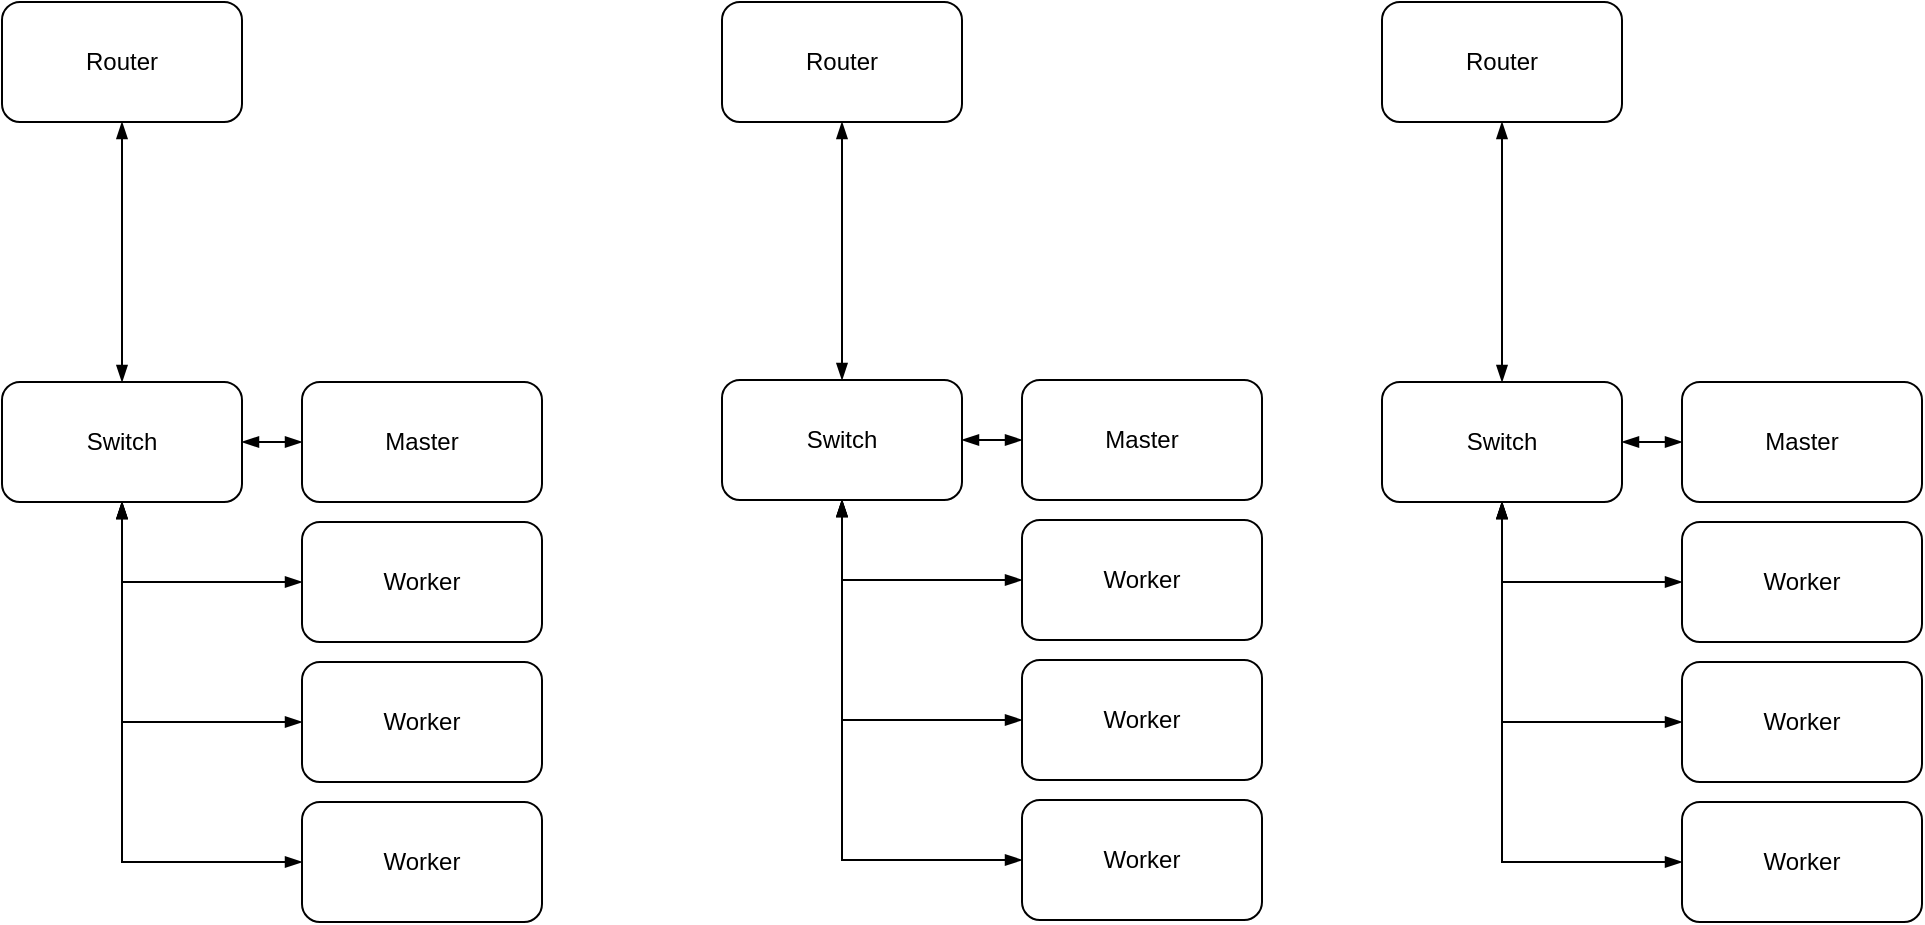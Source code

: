 <mxfile version="14.6.13" type="device"><diagram id="bnldsC6WNUK2qq45B8ew" name="Page-1"><mxGraphModel dx="1707" dy="987" grid="1" gridSize="10" guides="1" tooltips="1" connect="1" arrows="1" fold="1" page="1" pageScale="1" pageWidth="1169" pageHeight="827" math="0" shadow="0"><root><mxCell id="0"/><mxCell id="1" parent="0"/><mxCell id="ktKL_OZcwu_gef6Rp5_x-3" value="Master" style="rounded=1;whiteSpace=wrap;html=1;" vertex="1" parent="1"><mxGeometry x="930" y="280" width="120" height="60" as="geometry"/></mxCell><mxCell id="ktKL_OZcwu_gef6Rp5_x-6" value="Worker" style="rounded=1;whiteSpace=wrap;html=1;" vertex="1" parent="1"><mxGeometry x="930" y="350" width="120" height="60" as="geometry"/></mxCell><mxCell id="ktKL_OZcwu_gef6Rp5_x-11" value="Worker" style="rounded=1;whiteSpace=wrap;html=1;" vertex="1" parent="1"><mxGeometry x="930" y="420" width="120" height="60" as="geometry"/></mxCell><mxCell id="ktKL_OZcwu_gef6Rp5_x-12" value="Worker" style="rounded=1;whiteSpace=wrap;html=1;" vertex="1" parent="1"><mxGeometry x="930" y="490" width="120" height="60" as="geometry"/></mxCell><mxCell id="ktKL_OZcwu_gef6Rp5_x-16" style="edgeStyle=orthogonalEdgeStyle;rounded=0;orthogonalLoop=1;jettySize=auto;html=1;exitX=1;exitY=0.5;exitDx=0;exitDy=0;entryX=0;entryY=0.5;entryDx=0;entryDy=0;startArrow=blockThin;startFill=1;endArrow=blockThin;endFill=1;" edge="1" parent="1" source="ktKL_OZcwu_gef6Rp5_x-15" target="ktKL_OZcwu_gef6Rp5_x-3"><mxGeometry relative="1" as="geometry"/></mxCell><mxCell id="ktKL_OZcwu_gef6Rp5_x-17" style="edgeStyle=orthogonalEdgeStyle;rounded=0;orthogonalLoop=1;jettySize=auto;html=1;exitX=0.5;exitY=1;exitDx=0;exitDy=0;entryX=0;entryY=0.5;entryDx=0;entryDy=0;startArrow=blockThin;startFill=1;endArrow=blockThin;endFill=1;" edge="1" parent="1" source="ktKL_OZcwu_gef6Rp5_x-15" target="ktKL_OZcwu_gef6Rp5_x-6"><mxGeometry relative="1" as="geometry"/></mxCell><mxCell id="ktKL_OZcwu_gef6Rp5_x-18" style="edgeStyle=orthogonalEdgeStyle;rounded=0;orthogonalLoop=1;jettySize=auto;html=1;exitX=0.5;exitY=1;exitDx=0;exitDy=0;entryX=0;entryY=0.5;entryDx=0;entryDy=0;startArrow=blockThin;startFill=1;endArrow=blockThin;endFill=1;" edge="1" parent="1" source="ktKL_OZcwu_gef6Rp5_x-15" target="ktKL_OZcwu_gef6Rp5_x-11"><mxGeometry relative="1" as="geometry"/></mxCell><mxCell id="ktKL_OZcwu_gef6Rp5_x-20" style="edgeStyle=orthogonalEdgeStyle;rounded=0;orthogonalLoop=1;jettySize=auto;html=1;exitX=0.5;exitY=1;exitDx=0;exitDy=0;entryX=0;entryY=0.5;entryDx=0;entryDy=0;startArrow=blockThin;startFill=1;endArrow=blockThin;endFill=1;" edge="1" parent="1" source="ktKL_OZcwu_gef6Rp5_x-15" target="ktKL_OZcwu_gef6Rp5_x-12"><mxGeometry relative="1" as="geometry"/></mxCell><mxCell id="ktKL_OZcwu_gef6Rp5_x-15" value="Switch" style="rounded=1;whiteSpace=wrap;html=1;" vertex="1" parent="1"><mxGeometry x="780" y="280" width="120" height="60" as="geometry"/></mxCell><mxCell id="ktKL_OZcwu_gef6Rp5_x-21" value="Master" style="rounded=1;whiteSpace=wrap;html=1;" vertex="1" parent="1"><mxGeometry x="600" y="279" width="120" height="60" as="geometry"/></mxCell><mxCell id="ktKL_OZcwu_gef6Rp5_x-22" value="Worker" style="rounded=1;whiteSpace=wrap;html=1;" vertex="1" parent="1"><mxGeometry x="600" y="349" width="120" height="60" as="geometry"/></mxCell><mxCell id="ktKL_OZcwu_gef6Rp5_x-23" value="Worker" style="rounded=1;whiteSpace=wrap;html=1;" vertex="1" parent="1"><mxGeometry x="600" y="419" width="120" height="60" as="geometry"/></mxCell><mxCell id="ktKL_OZcwu_gef6Rp5_x-24" value="Worker" style="rounded=1;whiteSpace=wrap;html=1;" vertex="1" parent="1"><mxGeometry x="600" y="489" width="120" height="60" as="geometry"/></mxCell><mxCell id="ktKL_OZcwu_gef6Rp5_x-25" style="edgeStyle=orthogonalEdgeStyle;rounded=0;orthogonalLoop=1;jettySize=auto;html=1;exitX=1;exitY=0.5;exitDx=0;exitDy=0;entryX=0;entryY=0.5;entryDx=0;entryDy=0;startArrow=blockThin;startFill=1;endArrow=blockThin;endFill=1;" edge="1" parent="1" source="ktKL_OZcwu_gef6Rp5_x-29" target="ktKL_OZcwu_gef6Rp5_x-21"><mxGeometry relative="1" as="geometry"/></mxCell><mxCell id="ktKL_OZcwu_gef6Rp5_x-26" style="edgeStyle=orthogonalEdgeStyle;rounded=0;orthogonalLoop=1;jettySize=auto;html=1;exitX=0.5;exitY=1;exitDx=0;exitDy=0;entryX=0;entryY=0.5;entryDx=0;entryDy=0;startArrow=blockThin;startFill=1;endArrow=blockThin;endFill=1;" edge="1" parent="1" source="ktKL_OZcwu_gef6Rp5_x-29" target="ktKL_OZcwu_gef6Rp5_x-22"><mxGeometry relative="1" as="geometry"/></mxCell><mxCell id="ktKL_OZcwu_gef6Rp5_x-27" style="edgeStyle=orthogonalEdgeStyle;rounded=0;orthogonalLoop=1;jettySize=auto;html=1;exitX=0.5;exitY=1;exitDx=0;exitDy=0;entryX=0;entryY=0.5;entryDx=0;entryDy=0;startArrow=blockThin;startFill=1;endArrow=blockThin;endFill=1;" edge="1" parent="1" source="ktKL_OZcwu_gef6Rp5_x-29" target="ktKL_OZcwu_gef6Rp5_x-23"><mxGeometry relative="1" as="geometry"/></mxCell><mxCell id="ktKL_OZcwu_gef6Rp5_x-28" style="edgeStyle=orthogonalEdgeStyle;rounded=0;orthogonalLoop=1;jettySize=auto;html=1;exitX=0.5;exitY=1;exitDx=0;exitDy=0;entryX=0;entryY=0.5;entryDx=0;entryDy=0;startArrow=blockThin;startFill=1;endArrow=blockThin;endFill=1;" edge="1" parent="1" source="ktKL_OZcwu_gef6Rp5_x-29" target="ktKL_OZcwu_gef6Rp5_x-24"><mxGeometry relative="1" as="geometry"/></mxCell><mxCell id="ktKL_OZcwu_gef6Rp5_x-29" value="Switch" style="rounded=1;whiteSpace=wrap;html=1;" vertex="1" parent="1"><mxGeometry x="450" y="279" width="120" height="60" as="geometry"/></mxCell><mxCell id="ktKL_OZcwu_gef6Rp5_x-39" value="Master" style="rounded=1;whiteSpace=wrap;html=1;" vertex="1" parent="1"><mxGeometry x="240" y="280" width="120" height="60" as="geometry"/></mxCell><mxCell id="ktKL_OZcwu_gef6Rp5_x-40" value="Worker" style="rounded=1;whiteSpace=wrap;html=1;" vertex="1" parent="1"><mxGeometry x="240" y="350" width="120" height="60" as="geometry"/></mxCell><mxCell id="ktKL_OZcwu_gef6Rp5_x-41" value="Worker" style="rounded=1;whiteSpace=wrap;html=1;" vertex="1" parent="1"><mxGeometry x="240" y="420" width="120" height="60" as="geometry"/></mxCell><mxCell id="ktKL_OZcwu_gef6Rp5_x-42" value="Worker" style="rounded=1;whiteSpace=wrap;html=1;" vertex="1" parent="1"><mxGeometry x="240" y="490" width="120" height="60" as="geometry"/></mxCell><mxCell id="ktKL_OZcwu_gef6Rp5_x-43" style="edgeStyle=orthogonalEdgeStyle;rounded=0;orthogonalLoop=1;jettySize=auto;html=1;exitX=1;exitY=0.5;exitDx=0;exitDy=0;entryX=0;entryY=0.5;entryDx=0;entryDy=0;startArrow=blockThin;startFill=1;endArrow=blockThin;endFill=1;" edge="1" parent="1" source="ktKL_OZcwu_gef6Rp5_x-47" target="ktKL_OZcwu_gef6Rp5_x-39"><mxGeometry relative="1" as="geometry"/></mxCell><mxCell id="ktKL_OZcwu_gef6Rp5_x-44" style="edgeStyle=orthogonalEdgeStyle;rounded=0;orthogonalLoop=1;jettySize=auto;html=1;exitX=0.5;exitY=1;exitDx=0;exitDy=0;entryX=0;entryY=0.5;entryDx=0;entryDy=0;startArrow=blockThin;startFill=1;endArrow=blockThin;endFill=1;" edge="1" parent="1" source="ktKL_OZcwu_gef6Rp5_x-47" target="ktKL_OZcwu_gef6Rp5_x-40"><mxGeometry relative="1" as="geometry"/></mxCell><mxCell id="ktKL_OZcwu_gef6Rp5_x-45" style="edgeStyle=orthogonalEdgeStyle;rounded=0;orthogonalLoop=1;jettySize=auto;html=1;exitX=0.5;exitY=1;exitDx=0;exitDy=0;entryX=0;entryY=0.5;entryDx=0;entryDy=0;startArrow=blockThin;startFill=1;endArrow=blockThin;endFill=1;" edge="1" parent="1" source="ktKL_OZcwu_gef6Rp5_x-47" target="ktKL_OZcwu_gef6Rp5_x-41"><mxGeometry relative="1" as="geometry"/></mxCell><mxCell id="ktKL_OZcwu_gef6Rp5_x-46" style="edgeStyle=orthogonalEdgeStyle;rounded=0;orthogonalLoop=1;jettySize=auto;html=1;exitX=0.5;exitY=1;exitDx=0;exitDy=0;entryX=0;entryY=0.5;entryDx=0;entryDy=0;startArrow=blockThin;startFill=1;endArrow=blockThin;endFill=1;" edge="1" parent="1" source="ktKL_OZcwu_gef6Rp5_x-47" target="ktKL_OZcwu_gef6Rp5_x-42"><mxGeometry relative="1" as="geometry"/></mxCell><mxCell id="ktKL_OZcwu_gef6Rp5_x-47" value="Switch" style="rounded=1;whiteSpace=wrap;html=1;" vertex="1" parent="1"><mxGeometry x="90" y="280" width="120" height="60" as="geometry"/></mxCell><mxCell id="ktKL_OZcwu_gef6Rp5_x-53" style="edgeStyle=orthogonalEdgeStyle;rounded=0;orthogonalLoop=1;jettySize=auto;html=1;exitX=0.5;exitY=1;exitDx=0;exitDy=0;entryX=0.5;entryY=0;entryDx=0;entryDy=0;startArrow=blockThin;startFill=1;endArrow=blockThin;endFill=1;" edge="1" parent="1" source="ktKL_OZcwu_gef6Rp5_x-48" target="ktKL_OZcwu_gef6Rp5_x-47"><mxGeometry relative="1" as="geometry"/></mxCell><mxCell id="ktKL_OZcwu_gef6Rp5_x-48" value="Router" style="rounded=1;whiteSpace=wrap;html=1;" vertex="1" parent="1"><mxGeometry x="90" y="90" width="120" height="60" as="geometry"/></mxCell><mxCell id="ktKL_OZcwu_gef6Rp5_x-52" style="edgeStyle=orthogonalEdgeStyle;rounded=0;orthogonalLoop=1;jettySize=auto;html=1;exitX=0.5;exitY=1;exitDx=0;exitDy=0;entryX=0.5;entryY=0;entryDx=0;entryDy=0;startArrow=blockThin;startFill=1;endArrow=blockThin;endFill=1;" edge="1" parent="1" source="ktKL_OZcwu_gef6Rp5_x-49" target="ktKL_OZcwu_gef6Rp5_x-29"><mxGeometry relative="1" as="geometry"/></mxCell><mxCell id="ktKL_OZcwu_gef6Rp5_x-49" value="Router" style="rounded=1;whiteSpace=wrap;html=1;" vertex="1" parent="1"><mxGeometry x="450" y="90" width="120" height="60" as="geometry"/></mxCell><mxCell id="ktKL_OZcwu_gef6Rp5_x-51" style="edgeStyle=orthogonalEdgeStyle;rounded=0;orthogonalLoop=1;jettySize=auto;html=1;exitX=0.5;exitY=1;exitDx=0;exitDy=0;entryX=0.5;entryY=0;entryDx=0;entryDy=0;startArrow=blockThin;startFill=1;endArrow=blockThin;endFill=1;" edge="1" parent="1" source="ktKL_OZcwu_gef6Rp5_x-50" target="ktKL_OZcwu_gef6Rp5_x-15"><mxGeometry relative="1" as="geometry"/></mxCell><mxCell id="ktKL_OZcwu_gef6Rp5_x-50" value="Router" style="rounded=1;whiteSpace=wrap;html=1;" vertex="1" parent="1"><mxGeometry x="780" y="90" width="120" height="60" as="geometry"/></mxCell></root></mxGraphModel></diagram></mxfile>